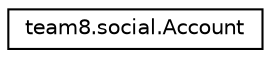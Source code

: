 digraph "Graphical Class Hierarchy"
{
  edge [fontname="Helvetica",fontsize="10",labelfontname="Helvetica",labelfontsize="10"];
  node [fontname="Helvetica",fontsize="10",shape=record];
  rankdir="LR";
  Node0 [label="team8.social.Account",height=0.2,width=0.4,color="black", fillcolor="white", style="filled",URL="$classteam8_1_1social_1_1Account.html"];
}
